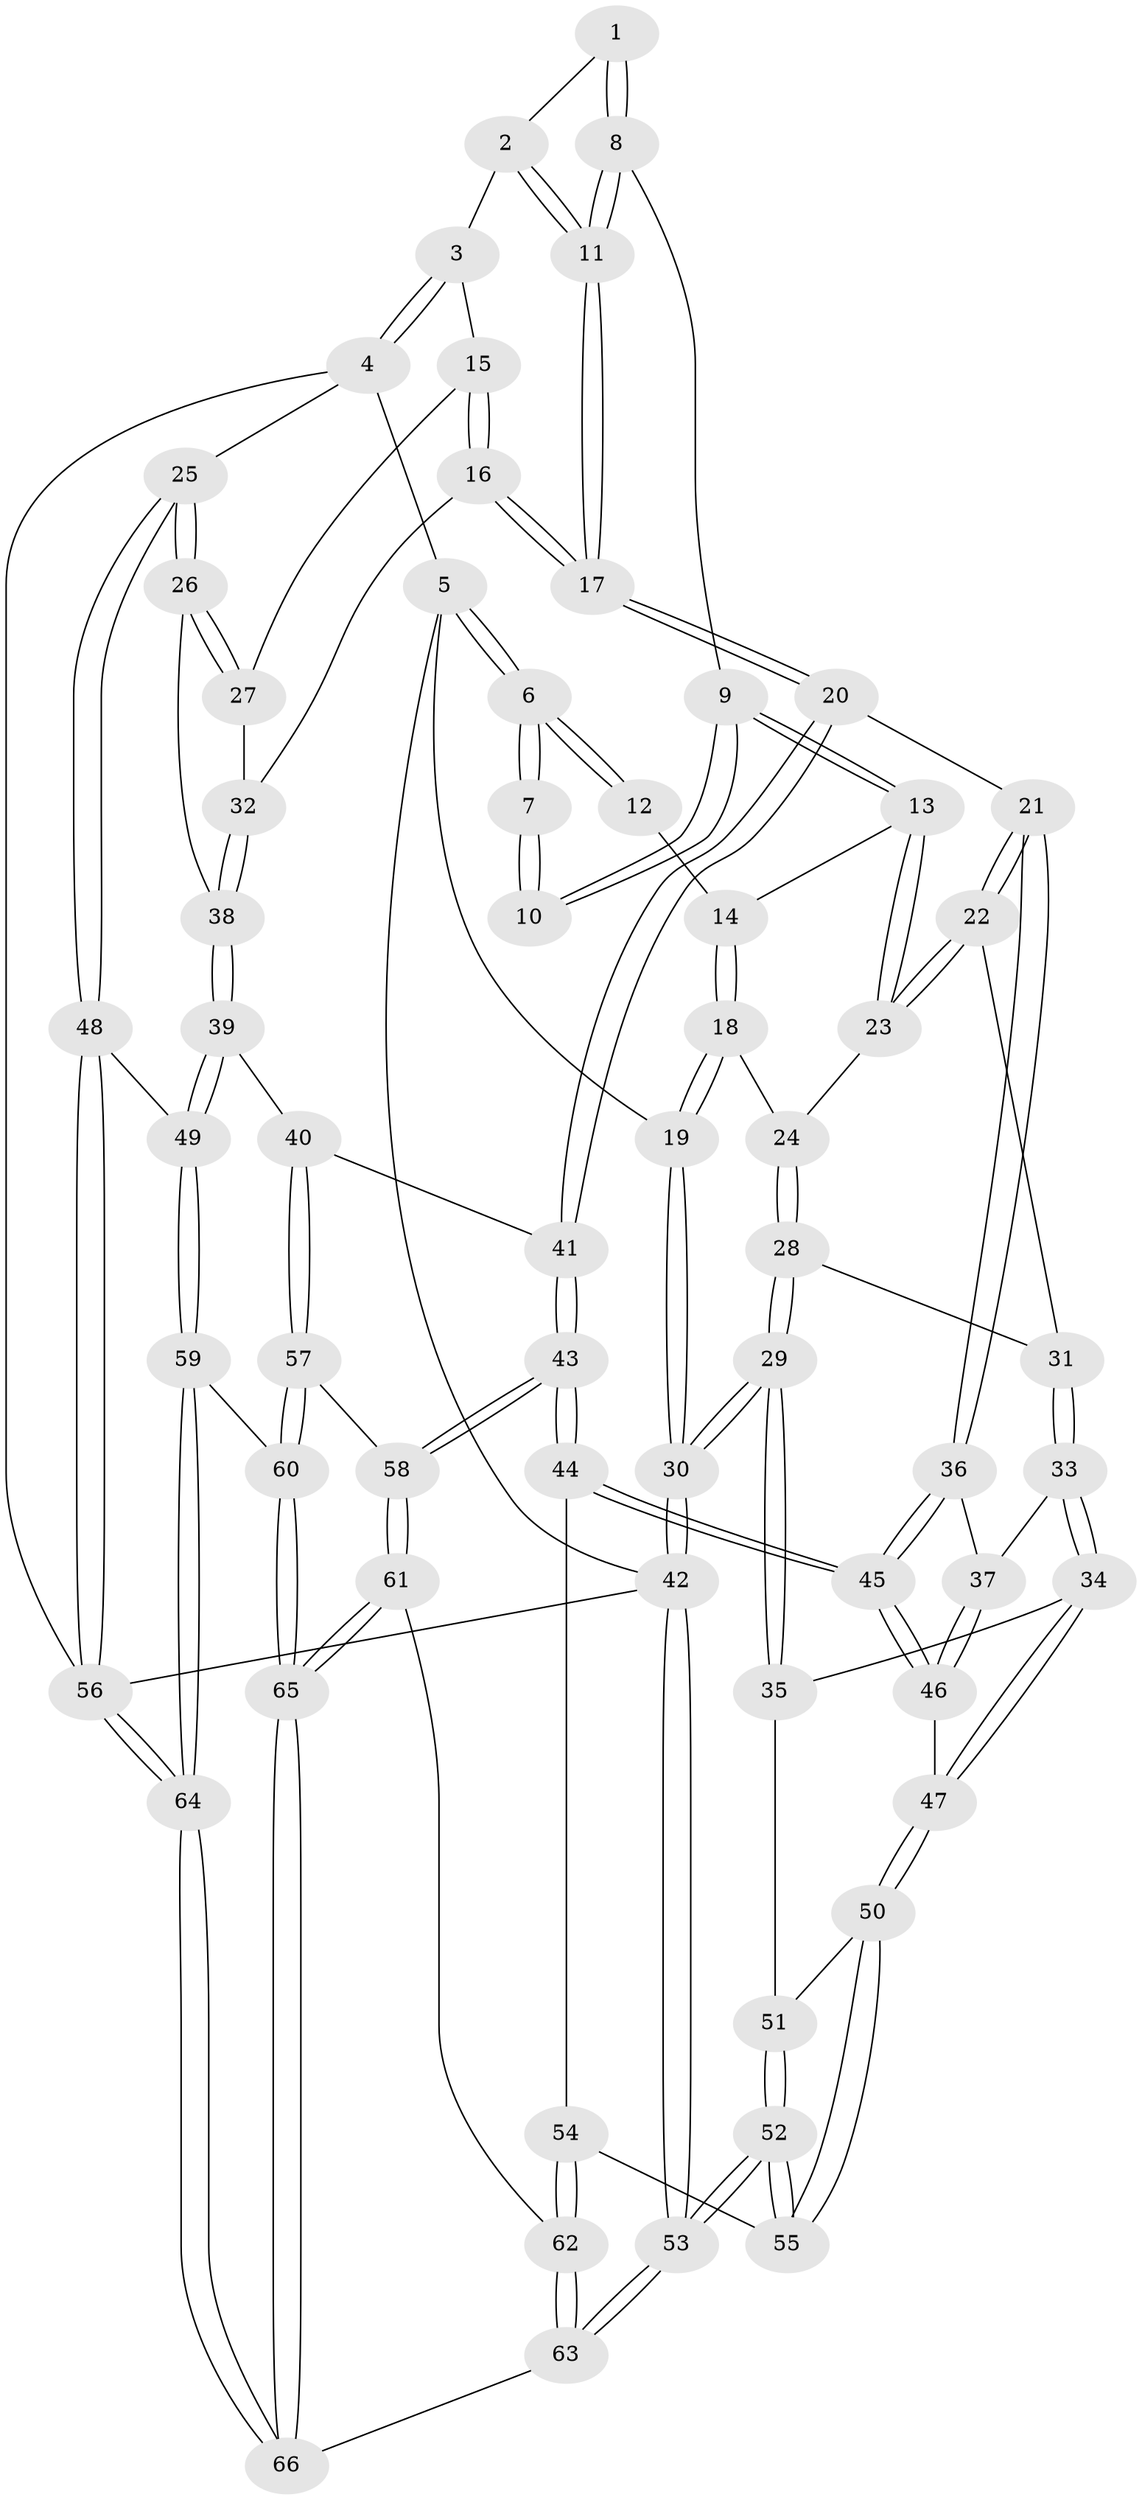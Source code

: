 // coarse degree distribution, {3: 0.15384615384615385, 6: 0.1282051282051282, 5: 0.41025641025641024, 4: 0.28205128205128205, 2: 0.02564102564102564}
// Generated by graph-tools (version 1.1) at 2025/21/03/04/25 18:21:07]
// undirected, 66 vertices, 162 edges
graph export_dot {
graph [start="1"]
  node [color=gray90,style=filled];
  1 [pos="+0.4393931837139448+0"];
  2 [pos="+0.47408454898178454+0"];
  3 [pos="+0.8712010802671202+0"];
  4 [pos="+1+0"];
  5 [pos="+0+0"];
  6 [pos="+0+0"];
  7 [pos="+0.29134509958943694+0"];
  8 [pos="+0.3639670028027731+0.13204833232259883"];
  9 [pos="+0.23472852230574795+0.07286624026199223"];
  10 [pos="+0.251164596326237+0"];
  11 [pos="+0.46567507058803176+0.24193740935922944"];
  12 [pos="+0.08012609300314913+0.03814964640437381"];
  13 [pos="+0.19776881051420556+0.118886806066328"];
  14 [pos="+0.12825774997929684+0.11320295640547383"];
  15 [pos="+0.7537904376316462+0.03452141772882737"];
  16 [pos="+0.5261236686527272+0.2586992565664623"];
  17 [pos="+0.4750068891535228+0.26495162775257913"];
  18 [pos="+0.015209253554358086+0.17088000182480187"];
  19 [pos="+0+0.08740948822504714"];
  20 [pos="+0.43062017216720394+0.31064338455572993"];
  21 [pos="+0.3424760358290771+0.33867984826704867"];
  22 [pos="+0.2826805568733695+0.3092317681810456"];
  23 [pos="+0.21337618620219978+0.22293065679210738"];
  24 [pos="+0.07761568584318905+0.2610450333468743"];
  25 [pos="+1+0.422992780112728"];
  26 [pos="+0.9241985118667432+0.36915240232336044"];
  27 [pos="+0.8160654781320243+0.24550540158484027"];
  28 [pos="+0.06973414375693444+0.30261145635131714"];
  29 [pos="+0+0.4228456575603311"];
  30 [pos="+0+0.45647249557852876"];
  31 [pos="+0.17466136265848714+0.34904800749765424"];
  32 [pos="+0.6431749931387729+0.3454663083901391"];
  33 [pos="+0.100241588994343+0.4494732486451127"];
  34 [pos="+0.07426545429490661+0.4536969394970802"];
  35 [pos="+0.06939625407382677+0.4536063689095256"];
  36 [pos="+0.2997060830858204+0.44418606474695105"];
  37 [pos="+0.10504851328002995+0.4510977429221141"];
  38 [pos="+0.6760937836122591+0.40252490464291757"];
  39 [pos="+0.6669920277461813+0.5306719734240656"];
  40 [pos="+0.6512611969495564+0.5474005622090348"];
  41 [pos="+0.48139880597935725+0.4412663279940254"];
  42 [pos="+0+1"];
  43 [pos="+0.43481457223648257+0.6243901640605621"];
  44 [pos="+0.3129019629533096+0.5700253540639653"];
  45 [pos="+0.29432152838774545+0.5263796849125485"];
  46 [pos="+0.193711052587546+0.5382210858588723"];
  47 [pos="+0.1496560413966901+0.5795330704338028"];
  48 [pos="+1+0.48229816186817676"];
  49 [pos="+0.9184029201501164+0.5345414616723522"];
  50 [pos="+0.1434044488150038+0.5929639425606614"];
  51 [pos="+0.07951243783539085+0.5431318116942888"];
  52 [pos="+0+0.9428929762326274"];
  53 [pos="+0+1"];
  54 [pos="+0.2947266707618154+0.594081795198909"];
  55 [pos="+0.134106766376113+0.6442730540141731"];
  56 [pos="+1+1"];
  57 [pos="+0.6050984222913766+0.6813290932359911"];
  58 [pos="+0.5049861560002308+0.7105178828636061"];
  59 [pos="+0.7550939137756306+0.7692293019302816"];
  60 [pos="+0.7300011116311862+0.7612451321912935"];
  61 [pos="+0.4703868439533932+0.7691686776223917"];
  62 [pos="+0.2093937414742269+0.864128854525812"];
  63 [pos="+0+1"];
  64 [pos="+1+1"];
  65 [pos="+0.5526393260331801+1"];
  66 [pos="+0.565534609247284+1"];
  1 -- 2;
  1 -- 8;
  1 -- 8;
  2 -- 3;
  2 -- 11;
  2 -- 11;
  3 -- 4;
  3 -- 4;
  3 -- 15;
  4 -- 5;
  4 -- 25;
  4 -- 56;
  5 -- 6;
  5 -- 6;
  5 -- 19;
  5 -- 42;
  6 -- 7;
  6 -- 7;
  6 -- 12;
  6 -- 12;
  7 -- 10;
  7 -- 10;
  8 -- 9;
  8 -- 11;
  8 -- 11;
  9 -- 10;
  9 -- 10;
  9 -- 13;
  9 -- 13;
  11 -- 17;
  11 -- 17;
  12 -- 14;
  13 -- 14;
  13 -- 23;
  13 -- 23;
  14 -- 18;
  14 -- 18;
  15 -- 16;
  15 -- 16;
  15 -- 27;
  16 -- 17;
  16 -- 17;
  16 -- 32;
  17 -- 20;
  17 -- 20;
  18 -- 19;
  18 -- 19;
  18 -- 24;
  19 -- 30;
  19 -- 30;
  20 -- 21;
  20 -- 41;
  20 -- 41;
  21 -- 22;
  21 -- 22;
  21 -- 36;
  21 -- 36;
  22 -- 23;
  22 -- 23;
  22 -- 31;
  23 -- 24;
  24 -- 28;
  24 -- 28;
  25 -- 26;
  25 -- 26;
  25 -- 48;
  25 -- 48;
  26 -- 27;
  26 -- 27;
  26 -- 38;
  27 -- 32;
  28 -- 29;
  28 -- 29;
  28 -- 31;
  29 -- 30;
  29 -- 30;
  29 -- 35;
  29 -- 35;
  30 -- 42;
  30 -- 42;
  31 -- 33;
  31 -- 33;
  32 -- 38;
  32 -- 38;
  33 -- 34;
  33 -- 34;
  33 -- 37;
  34 -- 35;
  34 -- 47;
  34 -- 47;
  35 -- 51;
  36 -- 37;
  36 -- 45;
  36 -- 45;
  37 -- 46;
  37 -- 46;
  38 -- 39;
  38 -- 39;
  39 -- 40;
  39 -- 49;
  39 -- 49;
  40 -- 41;
  40 -- 57;
  40 -- 57;
  41 -- 43;
  41 -- 43;
  42 -- 53;
  42 -- 53;
  42 -- 56;
  43 -- 44;
  43 -- 44;
  43 -- 58;
  43 -- 58;
  44 -- 45;
  44 -- 45;
  44 -- 54;
  45 -- 46;
  45 -- 46;
  46 -- 47;
  47 -- 50;
  47 -- 50;
  48 -- 49;
  48 -- 56;
  48 -- 56;
  49 -- 59;
  49 -- 59;
  50 -- 51;
  50 -- 55;
  50 -- 55;
  51 -- 52;
  51 -- 52;
  52 -- 53;
  52 -- 53;
  52 -- 55;
  52 -- 55;
  53 -- 63;
  53 -- 63;
  54 -- 55;
  54 -- 62;
  54 -- 62;
  56 -- 64;
  56 -- 64;
  57 -- 58;
  57 -- 60;
  57 -- 60;
  58 -- 61;
  58 -- 61;
  59 -- 60;
  59 -- 64;
  59 -- 64;
  60 -- 65;
  60 -- 65;
  61 -- 62;
  61 -- 65;
  61 -- 65;
  62 -- 63;
  62 -- 63;
  63 -- 66;
  64 -- 66;
  64 -- 66;
  65 -- 66;
  65 -- 66;
}
